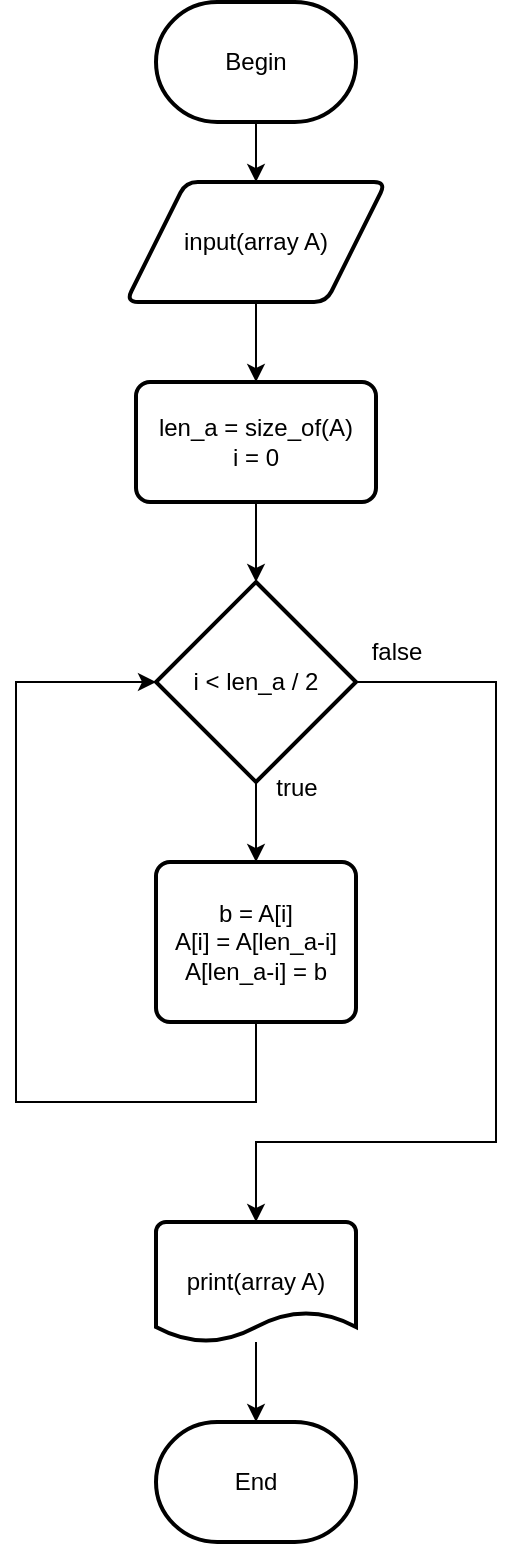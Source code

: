 <mxfile version="21.6.5" type="google">
  <diagram name="Страница 1" id="IyhP0Bf16u9Pp1GBC6mL">
    <mxGraphModel grid="1" page="1" gridSize="10" guides="1" tooltips="1" connect="1" arrows="1" fold="1" pageScale="1" pageWidth="827" pageHeight="1169" math="0" shadow="0">
      <root>
        <mxCell id="0" />
        <mxCell id="1" parent="0" />
        <mxCell id="8h4SvegEHWFZaO0T5vBt-23" style="edgeStyle=orthogonalEdgeStyle;rounded=0;orthogonalLoop=1;jettySize=auto;html=1;entryX=0.5;entryY=0;entryDx=0;entryDy=0;" edge="1" parent="1" source="8h4SvegEHWFZaO0T5vBt-1" target="8h4SvegEHWFZaO0T5vBt-2">
          <mxGeometry relative="1" as="geometry" />
        </mxCell>
        <mxCell id="8h4SvegEHWFZaO0T5vBt-1" value="Begin" style="strokeWidth=2;html=1;shape=mxgraph.flowchart.terminator;whiteSpace=wrap;" vertex="1" parent="1">
          <mxGeometry x="390" y="70" width="100" height="60" as="geometry" />
        </mxCell>
        <mxCell id="8h4SvegEHWFZaO0T5vBt-24" style="edgeStyle=orthogonalEdgeStyle;rounded=0;orthogonalLoop=1;jettySize=auto;html=1;entryX=0.5;entryY=0;entryDx=0;entryDy=0;" edge="1" parent="1" source="8h4SvegEHWFZaO0T5vBt-2" target="8h4SvegEHWFZaO0T5vBt-3">
          <mxGeometry relative="1" as="geometry" />
        </mxCell>
        <mxCell id="8h4SvegEHWFZaO0T5vBt-2" value="input(array A)" style="shape=parallelogram;html=1;strokeWidth=2;perimeter=parallelogramPerimeter;whiteSpace=wrap;rounded=1;arcSize=12;size=0.23;" vertex="1" parent="1">
          <mxGeometry x="375" y="160" width="130" height="60" as="geometry" />
        </mxCell>
        <mxCell id="8h4SvegEHWFZaO0T5vBt-9" style="edgeStyle=orthogonalEdgeStyle;rounded=0;orthogonalLoop=1;jettySize=auto;html=1;entryX=0.5;entryY=0;entryDx=0;entryDy=0;entryPerimeter=0;" edge="1" parent="1" source="8h4SvegEHWFZaO0T5vBt-3" target="8h4SvegEHWFZaO0T5vBt-4">
          <mxGeometry relative="1" as="geometry" />
        </mxCell>
        <mxCell id="8h4SvegEHWFZaO0T5vBt-3" value="len_a = size_of(A)&lt;br&gt;i = 0" style="rounded=1;whiteSpace=wrap;html=1;absoluteArcSize=1;arcSize=14;strokeWidth=2;" vertex="1" parent="1">
          <mxGeometry x="380" y="260" width="120" height="60" as="geometry" />
        </mxCell>
        <mxCell id="8h4SvegEHWFZaO0T5vBt-10" style="edgeStyle=orthogonalEdgeStyle;rounded=0;orthogonalLoop=1;jettySize=auto;html=1;entryX=0.5;entryY=0;entryDx=0;entryDy=0;entryPerimeter=0;" edge="1" parent="1" source="8h4SvegEHWFZaO0T5vBt-4">
          <mxGeometry relative="1" as="geometry">
            <mxPoint x="440" y="500" as="targetPoint" />
          </mxGeometry>
        </mxCell>
        <mxCell id="8h4SvegEHWFZaO0T5vBt-20" style="edgeStyle=orthogonalEdgeStyle;rounded=0;orthogonalLoop=1;jettySize=auto;html=1;entryX=0.5;entryY=0;entryDx=0;entryDy=0;entryPerimeter=0;" edge="1" parent="1" source="8h4SvegEHWFZaO0T5vBt-4" target="8h4SvegEHWFZaO0T5vBt-19">
          <mxGeometry relative="1" as="geometry">
            <Array as="points">
              <mxPoint x="560" y="410" />
              <mxPoint x="560" y="640" />
              <mxPoint x="440" y="640" />
            </Array>
          </mxGeometry>
        </mxCell>
        <mxCell id="8h4SvegEHWFZaO0T5vBt-4" value="i &amp;lt; len_a / 2" style="strokeWidth=2;html=1;shape=mxgraph.flowchart.decision;whiteSpace=wrap;" vertex="1" parent="1">
          <mxGeometry x="390" y="360" width="100" height="100" as="geometry" />
        </mxCell>
        <mxCell id="8h4SvegEHWFZaO0T5vBt-7" value="b = A[i]&lt;br&gt;A[i] = A[len_a-i]&lt;br&gt;A[len_a-i] = b" style="rounded=1;whiteSpace=wrap;html=1;absoluteArcSize=1;arcSize=14;strokeWidth=2;" vertex="1" parent="1">
          <mxGeometry x="390" y="500" width="100" height="80" as="geometry" />
        </mxCell>
        <mxCell id="8h4SvegEHWFZaO0T5vBt-18" style="edgeStyle=orthogonalEdgeStyle;rounded=0;orthogonalLoop=1;jettySize=auto;html=1;entryX=0;entryY=0.5;entryDx=0;entryDy=0;entryPerimeter=0;exitX=0.5;exitY=1;exitDx=0;exitDy=0;" edge="1" parent="1" source="8h4SvegEHWFZaO0T5vBt-7" target="8h4SvegEHWFZaO0T5vBt-4">
          <mxGeometry relative="1" as="geometry">
            <mxPoint x="440" y="840" as="sourcePoint" />
            <Array as="points">
              <mxPoint x="440" y="620" />
              <mxPoint x="320" y="620" />
              <mxPoint x="320" y="410" />
            </Array>
          </mxGeometry>
        </mxCell>
        <mxCell id="8h4SvegEHWFZaO0T5vBt-22" style="edgeStyle=orthogonalEdgeStyle;rounded=0;orthogonalLoop=1;jettySize=auto;html=1;entryX=0.5;entryY=0;entryDx=0;entryDy=0;entryPerimeter=0;" edge="1" parent="1" source="8h4SvegEHWFZaO0T5vBt-19" target="8h4SvegEHWFZaO0T5vBt-21">
          <mxGeometry relative="1" as="geometry" />
        </mxCell>
        <mxCell id="8h4SvegEHWFZaO0T5vBt-19" value="print(array A)" style="strokeWidth=2;html=1;shape=mxgraph.flowchart.document2;whiteSpace=wrap;size=0.25;" vertex="1" parent="1">
          <mxGeometry x="390" y="680" width="100" height="60" as="geometry" />
        </mxCell>
        <mxCell id="8h4SvegEHWFZaO0T5vBt-21" value="End" style="strokeWidth=2;html=1;shape=mxgraph.flowchart.terminator;whiteSpace=wrap;" vertex="1" parent="1">
          <mxGeometry x="390" y="780" width="100" height="60" as="geometry" />
        </mxCell>
        <mxCell id="8h4SvegEHWFZaO0T5vBt-25" value="true" style="text;html=1;align=center;verticalAlign=middle;resizable=0;points=[];autosize=1;strokeColor=none;fillColor=none;" vertex="1" parent="1">
          <mxGeometry x="440" y="448" width="40" height="30" as="geometry" />
        </mxCell>
        <mxCell id="8h4SvegEHWFZaO0T5vBt-26" value="false" style="text;html=1;align=center;verticalAlign=middle;resizable=0;points=[];autosize=1;strokeColor=none;fillColor=none;" vertex="1" parent="1">
          <mxGeometry x="485" y="380" width="50" height="30" as="geometry" />
        </mxCell>
      </root>
    </mxGraphModel>
  </diagram>
</mxfile>
